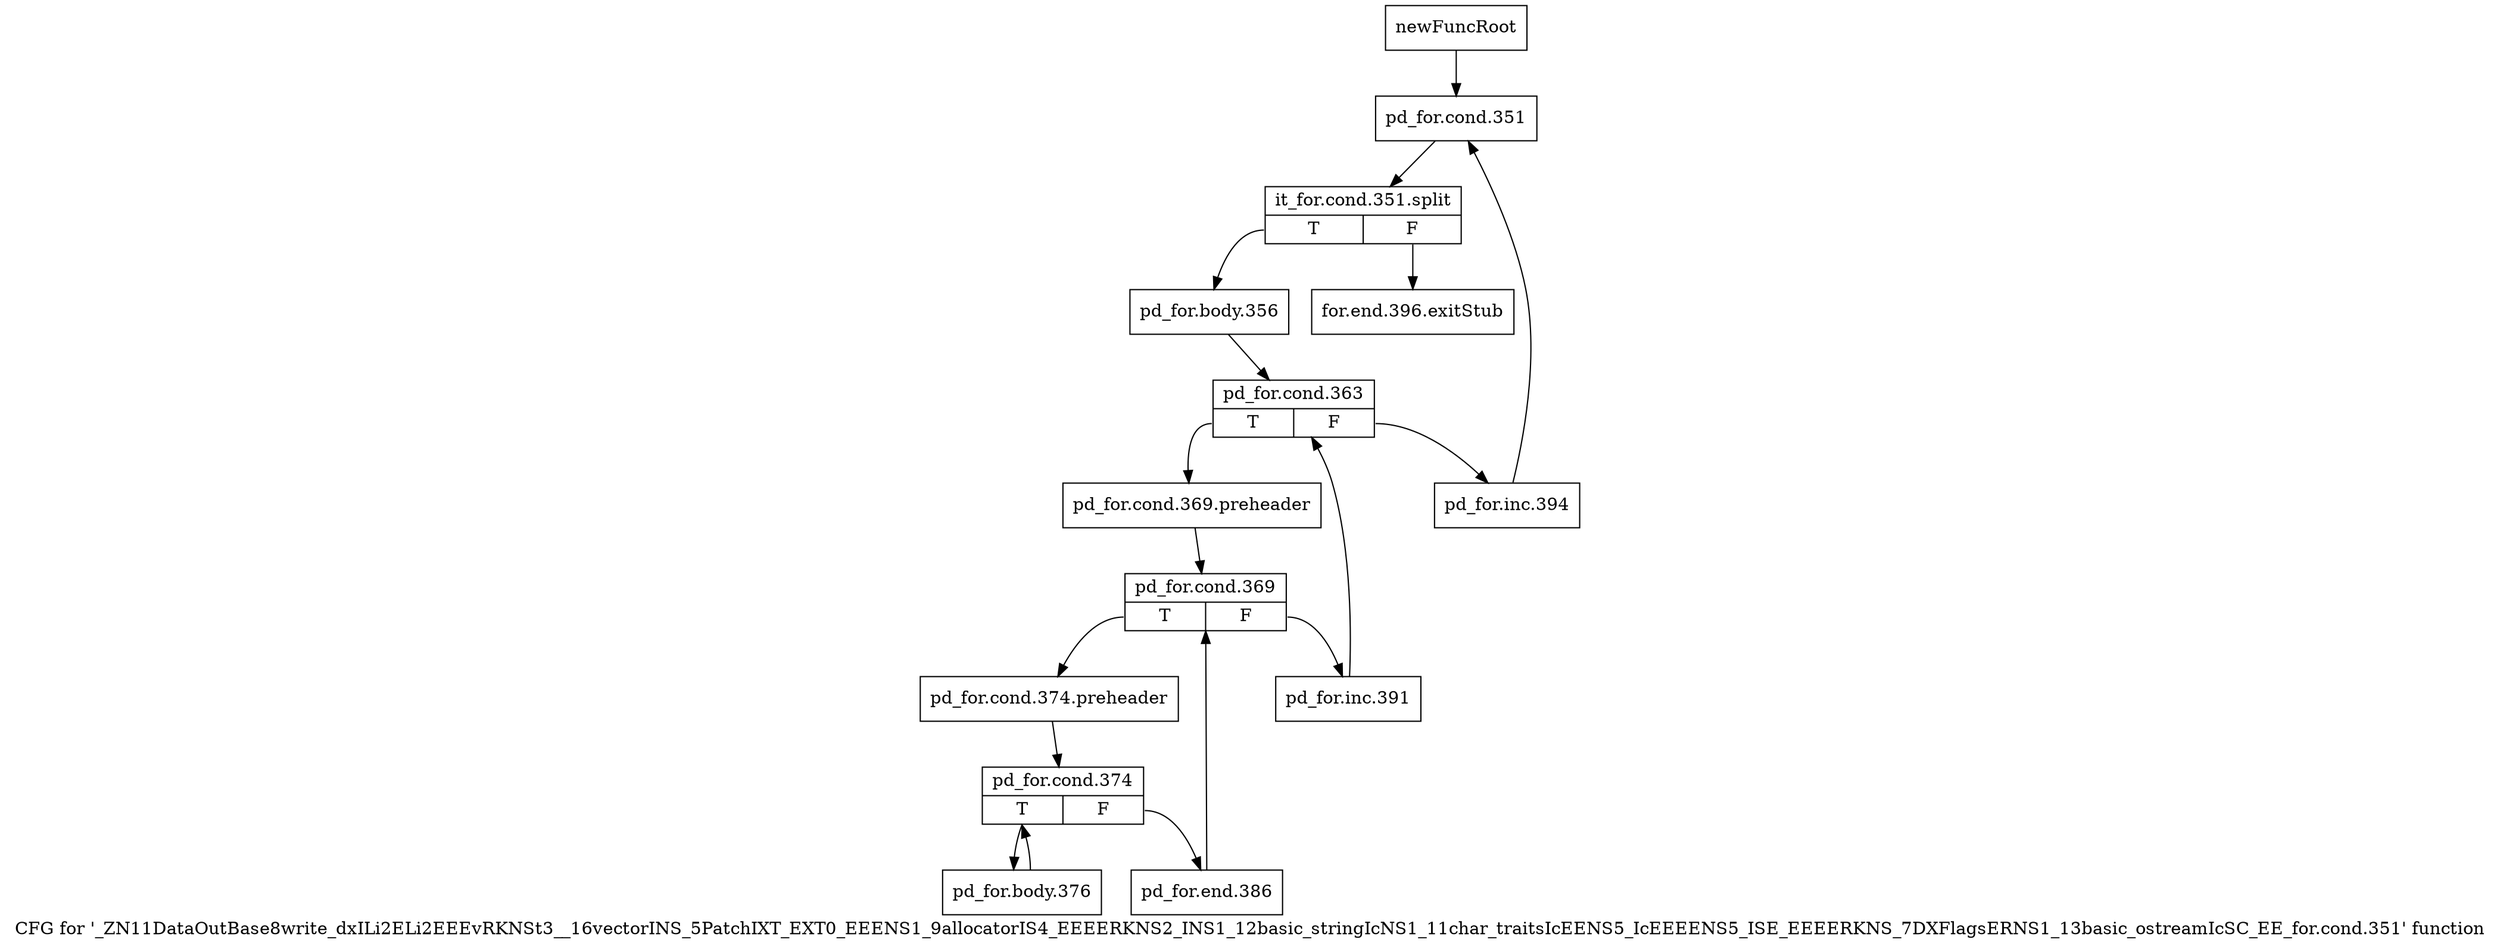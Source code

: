digraph "CFG for '_ZN11DataOutBase8write_dxILi2ELi2EEEvRKNSt3__16vectorINS_5PatchIXT_EXT0_EEENS1_9allocatorIS4_EEEERKNS2_INS1_12basic_stringIcNS1_11char_traitsIcEENS5_IcEEEENS5_ISE_EEEERKNS_7DXFlagsERNS1_13basic_ostreamIcSC_EE_for.cond.351' function" {
	label="CFG for '_ZN11DataOutBase8write_dxILi2ELi2EEEvRKNSt3__16vectorINS_5PatchIXT_EXT0_EEENS1_9allocatorIS4_EEEERKNS2_INS1_12basic_stringIcNS1_11char_traitsIcEENS5_IcEEEENS5_ISE_EEEERKNS_7DXFlagsERNS1_13basic_ostreamIcSC_EE_for.cond.351' function";

	Node0x8bbb1f0 [shape=record,label="{newFuncRoot}"];
	Node0x8bbb1f0 -> Node0x8bbb290;
	Node0x8bbb240 [shape=record,label="{for.end.396.exitStub}"];
	Node0x8bbb290 [shape=record,label="{pd_for.cond.351}"];
	Node0x8bbb290 -> Node0xb7b27f0;
	Node0xb7b27f0 [shape=record,label="{it_for.cond.351.split|{<s0>T|<s1>F}}"];
	Node0xb7b27f0:s0 -> Node0x8bbb2e0;
	Node0xb7b27f0:s1 -> Node0x8bbb240;
	Node0x8bbb2e0 [shape=record,label="{pd_for.body.356}"];
	Node0x8bbb2e0 -> Node0x8bbb330;
	Node0x8bbb330 [shape=record,label="{pd_for.cond.363|{<s0>T|<s1>F}}"];
	Node0x8bbb330:s0 -> Node0x8bbb3d0;
	Node0x8bbb330:s1 -> Node0x8bbb380;
	Node0x8bbb380 [shape=record,label="{pd_for.inc.394}"];
	Node0x8bbb380 -> Node0x8bbb290;
	Node0x8bbb3d0 [shape=record,label="{pd_for.cond.369.preheader}"];
	Node0x8bbb3d0 -> Node0x8bbb420;
	Node0x8bbb420 [shape=record,label="{pd_for.cond.369|{<s0>T|<s1>F}}"];
	Node0x8bbb420:s0 -> Node0x8bbb4c0;
	Node0x8bbb420:s1 -> Node0x8bbb470;
	Node0x8bbb470 [shape=record,label="{pd_for.inc.391}"];
	Node0x8bbb470 -> Node0x8bbb330;
	Node0x8bbb4c0 [shape=record,label="{pd_for.cond.374.preheader}"];
	Node0x8bbb4c0 -> Node0x8bbb510;
	Node0x8bbb510 [shape=record,label="{pd_for.cond.374|{<s0>T|<s1>F}}"];
	Node0x8bbb510:s0 -> Node0x8bbb5b0;
	Node0x8bbb510:s1 -> Node0x8bbb560;
	Node0x8bbb560 [shape=record,label="{pd_for.end.386}"];
	Node0x8bbb560 -> Node0x8bbb420;
	Node0x8bbb5b0 [shape=record,label="{pd_for.body.376}"];
	Node0x8bbb5b0 -> Node0x8bbb510;
}
